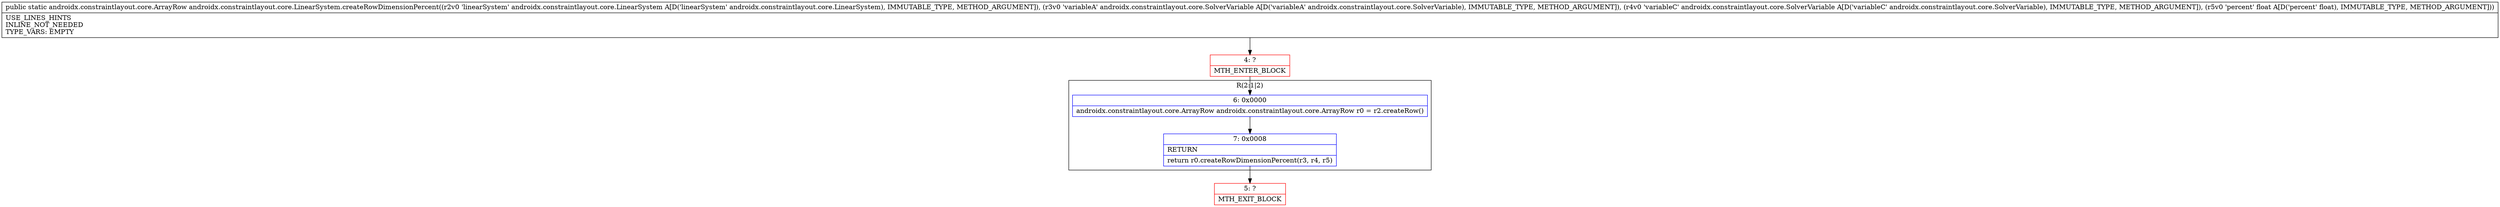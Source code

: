 digraph "CFG forandroidx.constraintlayout.core.LinearSystem.createRowDimensionPercent(Landroidx\/constraintlayout\/core\/LinearSystem;Landroidx\/constraintlayout\/core\/SolverVariable;Landroidx\/constraintlayout\/core\/SolverVariable;F)Landroidx\/constraintlayout\/core\/ArrayRow;" {
subgraph cluster_Region_65823731 {
label = "R(2:1|2)";
node [shape=record,color=blue];
Node_6 [shape=record,label="{6\:\ 0x0000|androidx.constraintlayout.core.ArrayRow androidx.constraintlayout.core.ArrayRow r0 = r2.createRow()\l}"];
Node_7 [shape=record,label="{7\:\ 0x0008|RETURN\l|return r0.createRowDimensionPercent(r3, r4, r5)\l}"];
}
Node_4 [shape=record,color=red,label="{4\:\ ?|MTH_ENTER_BLOCK\l}"];
Node_5 [shape=record,color=red,label="{5\:\ ?|MTH_EXIT_BLOCK\l}"];
MethodNode[shape=record,label="{public static androidx.constraintlayout.core.ArrayRow androidx.constraintlayout.core.LinearSystem.createRowDimensionPercent((r2v0 'linearSystem' androidx.constraintlayout.core.LinearSystem A[D('linearSystem' androidx.constraintlayout.core.LinearSystem), IMMUTABLE_TYPE, METHOD_ARGUMENT]), (r3v0 'variableA' androidx.constraintlayout.core.SolverVariable A[D('variableA' androidx.constraintlayout.core.SolverVariable), IMMUTABLE_TYPE, METHOD_ARGUMENT]), (r4v0 'variableC' androidx.constraintlayout.core.SolverVariable A[D('variableC' androidx.constraintlayout.core.SolverVariable), IMMUTABLE_TYPE, METHOD_ARGUMENT]), (r5v0 'percent' float A[D('percent' float), IMMUTABLE_TYPE, METHOD_ARGUMENT]))  | USE_LINES_HINTS\lINLINE_NOT_NEEDED\lTYPE_VARS: EMPTY\l}"];
MethodNode -> Node_4;Node_6 -> Node_7;
Node_7 -> Node_5;
Node_4 -> Node_6;
}

